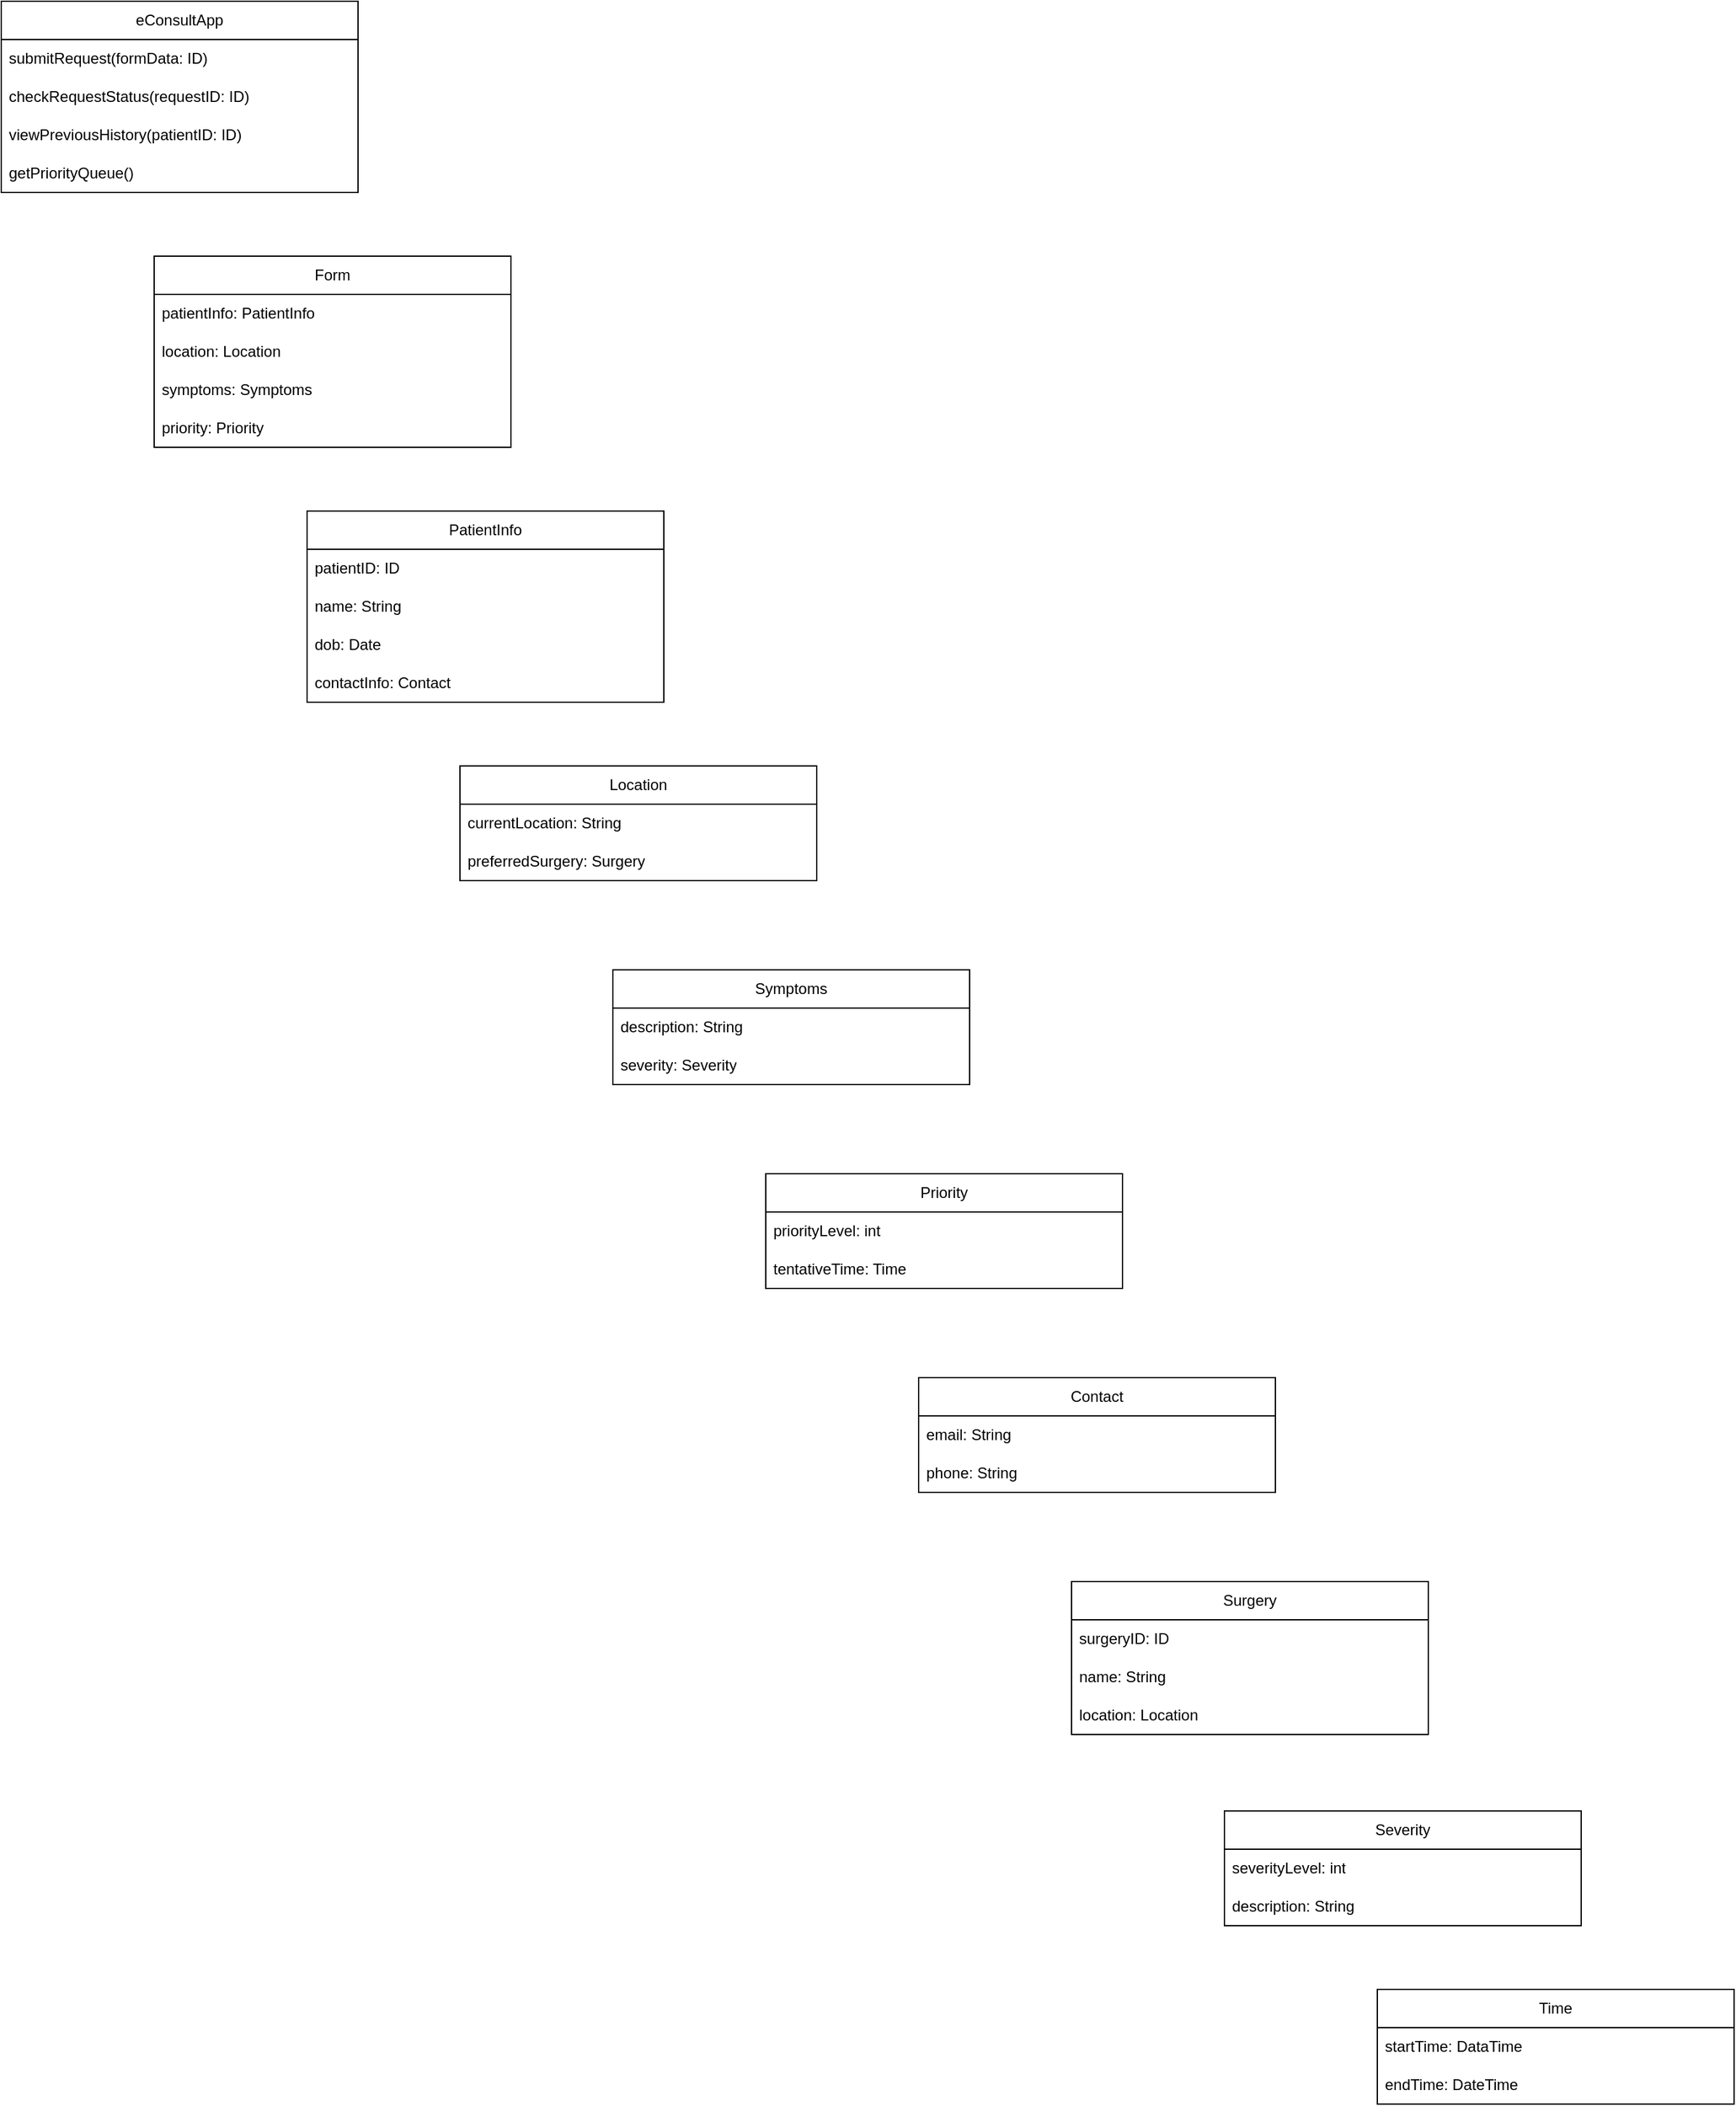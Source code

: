 <mxfile version="22.1.4" type="github">
  <diagram name="Page-1" id="wwd_eXluJ0bZnEYuCGym">
    <mxGraphModel dx="2044" dy="647" grid="1" gridSize="10" guides="1" tooltips="1" connect="1" arrows="1" fold="1" page="1" pageScale="1" pageWidth="850" pageHeight="1100" math="0" shadow="0">
      <root>
        <mxCell id="0" />
        <mxCell id="1" parent="0" />
        <mxCell id="d5RvUP0EsA62XlzifjSe-1" value="eConsultApp" style="swimlane;fontStyle=0;childLayout=stackLayout;horizontal=1;startSize=30;horizontalStack=0;resizeParent=1;resizeParentMax=0;resizeLast=0;collapsible=1;marginBottom=0;whiteSpace=wrap;html=1;" vertex="1" parent="1">
          <mxGeometry x="-760" y="40" width="280" height="150" as="geometry" />
        </mxCell>
        <mxCell id="d5RvUP0EsA62XlzifjSe-2" value="submitRequest(formData: ID)" style="text;strokeColor=none;fillColor=none;align=left;verticalAlign=middle;spacingLeft=4;spacingRight=4;overflow=hidden;points=[[0,0.5],[1,0.5]];portConstraint=eastwest;rotatable=0;whiteSpace=wrap;html=1;" vertex="1" parent="d5RvUP0EsA62XlzifjSe-1">
          <mxGeometry y="30" width="280" height="30" as="geometry" />
        </mxCell>
        <mxCell id="d5RvUP0EsA62XlzifjSe-3" value="checkRequestStatus(requestID: ID)" style="text;strokeColor=none;fillColor=none;align=left;verticalAlign=middle;spacingLeft=4;spacingRight=4;overflow=hidden;points=[[0,0.5],[1,0.5]];portConstraint=eastwest;rotatable=0;whiteSpace=wrap;html=1;" vertex="1" parent="d5RvUP0EsA62XlzifjSe-1">
          <mxGeometry y="60" width="280" height="30" as="geometry" />
        </mxCell>
        <mxCell id="d5RvUP0EsA62XlzifjSe-4" value="viewPreviousHistory(patientID: ID)" style="text;strokeColor=none;fillColor=none;align=left;verticalAlign=middle;spacingLeft=4;spacingRight=4;overflow=hidden;points=[[0,0.5],[1,0.5]];portConstraint=eastwest;rotatable=0;whiteSpace=wrap;html=1;" vertex="1" parent="d5RvUP0EsA62XlzifjSe-1">
          <mxGeometry y="90" width="280" height="30" as="geometry" />
        </mxCell>
        <mxCell id="d5RvUP0EsA62XlzifjSe-57" value="getPriorityQueue()" style="text;strokeColor=none;fillColor=none;align=left;verticalAlign=middle;spacingLeft=4;spacingRight=4;overflow=hidden;points=[[0,0.5],[1,0.5]];portConstraint=eastwest;rotatable=0;whiteSpace=wrap;html=1;" vertex="1" parent="d5RvUP0EsA62XlzifjSe-1">
          <mxGeometry y="120" width="280" height="30" as="geometry" />
        </mxCell>
        <mxCell id="d5RvUP0EsA62XlzifjSe-5" value="Surgery" style="swimlane;fontStyle=0;childLayout=stackLayout;horizontal=1;startSize=30;horizontalStack=0;resizeParent=1;resizeParentMax=0;resizeLast=0;collapsible=1;marginBottom=0;whiteSpace=wrap;html=1;" vertex="1" parent="1">
          <mxGeometry x="80" y="1280" width="280" height="120" as="geometry" />
        </mxCell>
        <mxCell id="d5RvUP0EsA62XlzifjSe-6" value="surgeryID: ID" style="text;strokeColor=none;fillColor=none;align=left;verticalAlign=middle;spacingLeft=4;spacingRight=4;overflow=hidden;points=[[0,0.5],[1,0.5]];portConstraint=eastwest;rotatable=0;whiteSpace=wrap;html=1;" vertex="1" parent="d5RvUP0EsA62XlzifjSe-5">
          <mxGeometry y="30" width="280" height="30" as="geometry" />
        </mxCell>
        <mxCell id="d5RvUP0EsA62XlzifjSe-7" value="name: String" style="text;strokeColor=none;fillColor=none;align=left;verticalAlign=middle;spacingLeft=4;spacingRight=4;overflow=hidden;points=[[0,0.5],[1,0.5]];portConstraint=eastwest;rotatable=0;whiteSpace=wrap;html=1;" vertex="1" parent="d5RvUP0EsA62XlzifjSe-5">
          <mxGeometry y="60" width="280" height="30" as="geometry" />
        </mxCell>
        <mxCell id="d5RvUP0EsA62XlzifjSe-8" value="location: Location" style="text;strokeColor=none;fillColor=none;align=left;verticalAlign=middle;spacingLeft=4;spacingRight=4;overflow=hidden;points=[[0,0.5],[1,0.5]];portConstraint=eastwest;rotatable=0;whiteSpace=wrap;html=1;" vertex="1" parent="d5RvUP0EsA62XlzifjSe-5">
          <mxGeometry y="90" width="280" height="30" as="geometry" />
        </mxCell>
        <mxCell id="d5RvUP0EsA62XlzifjSe-9" value="Form" style="swimlane;fontStyle=0;childLayout=stackLayout;horizontal=1;startSize=30;horizontalStack=0;resizeParent=1;resizeParentMax=0;resizeLast=0;collapsible=1;marginBottom=0;whiteSpace=wrap;html=1;" vertex="1" parent="1">
          <mxGeometry x="-640" y="240" width="280" height="150" as="geometry" />
        </mxCell>
        <mxCell id="d5RvUP0EsA62XlzifjSe-10" value="patientInfo: PatientInfo" style="text;strokeColor=none;fillColor=none;align=left;verticalAlign=middle;spacingLeft=4;spacingRight=4;overflow=hidden;points=[[0,0.5],[1,0.5]];portConstraint=eastwest;rotatable=0;whiteSpace=wrap;html=1;" vertex="1" parent="d5RvUP0EsA62XlzifjSe-9">
          <mxGeometry y="30" width="280" height="30" as="geometry" />
        </mxCell>
        <mxCell id="d5RvUP0EsA62XlzifjSe-12" value="location: Location" style="text;strokeColor=none;fillColor=none;align=left;verticalAlign=middle;spacingLeft=4;spacingRight=4;overflow=hidden;points=[[0,0.5],[1,0.5]];portConstraint=eastwest;rotatable=0;whiteSpace=wrap;html=1;" vertex="1" parent="d5RvUP0EsA62XlzifjSe-9">
          <mxGeometry y="60" width="280" height="30" as="geometry" />
        </mxCell>
        <mxCell id="d5RvUP0EsA62XlzifjSe-58" value="symptoms: Symptoms" style="text;strokeColor=none;fillColor=none;align=left;verticalAlign=middle;spacingLeft=4;spacingRight=4;overflow=hidden;points=[[0,0.5],[1,0.5]];portConstraint=eastwest;rotatable=0;whiteSpace=wrap;html=1;" vertex="1" parent="d5RvUP0EsA62XlzifjSe-9">
          <mxGeometry y="90" width="280" height="30" as="geometry" />
        </mxCell>
        <mxCell id="d5RvUP0EsA62XlzifjSe-59" value="priority: Priority" style="text;strokeColor=none;fillColor=none;align=left;verticalAlign=middle;spacingLeft=4;spacingRight=4;overflow=hidden;points=[[0,0.5],[1,0.5]];portConstraint=eastwest;rotatable=0;whiteSpace=wrap;html=1;" vertex="1" parent="d5RvUP0EsA62XlzifjSe-9">
          <mxGeometry y="120" width="280" height="30" as="geometry" />
        </mxCell>
        <mxCell id="d5RvUP0EsA62XlzifjSe-13" value="PatientInfo" style="swimlane;fontStyle=0;childLayout=stackLayout;horizontal=1;startSize=30;horizontalStack=0;resizeParent=1;resizeParentMax=0;resizeLast=0;collapsible=1;marginBottom=0;whiteSpace=wrap;html=1;" vertex="1" parent="1">
          <mxGeometry x="-520" y="440" width="280" height="150" as="geometry" />
        </mxCell>
        <mxCell id="d5RvUP0EsA62XlzifjSe-14" value="patientID: ID" style="text;strokeColor=none;fillColor=none;align=left;verticalAlign=middle;spacingLeft=4;spacingRight=4;overflow=hidden;points=[[0,0.5],[1,0.5]];portConstraint=eastwest;rotatable=0;whiteSpace=wrap;html=1;" vertex="1" parent="d5RvUP0EsA62XlzifjSe-13">
          <mxGeometry y="30" width="280" height="30" as="geometry" />
        </mxCell>
        <mxCell id="d5RvUP0EsA62XlzifjSe-15" value="name: String" style="text;strokeColor=none;fillColor=none;align=left;verticalAlign=middle;spacingLeft=4;spacingRight=4;overflow=hidden;points=[[0,0.5],[1,0.5]];portConstraint=eastwest;rotatable=0;whiteSpace=wrap;html=1;" vertex="1" parent="d5RvUP0EsA62XlzifjSe-13">
          <mxGeometry y="60" width="280" height="30" as="geometry" />
        </mxCell>
        <mxCell id="d5RvUP0EsA62XlzifjSe-16" value="dob: Date" style="text;strokeColor=none;fillColor=none;align=left;verticalAlign=middle;spacingLeft=4;spacingRight=4;overflow=hidden;points=[[0,0.5],[1,0.5]];portConstraint=eastwest;rotatable=0;whiteSpace=wrap;html=1;" vertex="1" parent="d5RvUP0EsA62XlzifjSe-13">
          <mxGeometry y="90" width="280" height="30" as="geometry" />
        </mxCell>
        <mxCell id="d5RvUP0EsA62XlzifjSe-60" value="contactInfo: Contact" style="text;strokeColor=none;fillColor=none;align=left;verticalAlign=middle;spacingLeft=4;spacingRight=4;overflow=hidden;points=[[0,0.5],[1,0.5]];portConstraint=eastwest;rotatable=0;whiteSpace=wrap;html=1;" vertex="1" parent="d5RvUP0EsA62XlzifjSe-13">
          <mxGeometry y="120" width="280" height="30" as="geometry" />
        </mxCell>
        <mxCell id="d5RvUP0EsA62XlzifjSe-17" value="Severity" style="swimlane;fontStyle=0;childLayout=stackLayout;horizontal=1;startSize=30;horizontalStack=0;resizeParent=1;resizeParentMax=0;resizeLast=0;collapsible=1;marginBottom=0;whiteSpace=wrap;html=1;" vertex="1" parent="1">
          <mxGeometry x="200" y="1460" width="280" height="90" as="geometry" />
        </mxCell>
        <mxCell id="d5RvUP0EsA62XlzifjSe-19" value="severityLevel: int" style="text;strokeColor=none;fillColor=none;align=left;verticalAlign=middle;spacingLeft=4;spacingRight=4;overflow=hidden;points=[[0,0.5],[1,0.5]];portConstraint=eastwest;rotatable=0;whiteSpace=wrap;html=1;" vertex="1" parent="d5RvUP0EsA62XlzifjSe-17">
          <mxGeometry y="30" width="280" height="30" as="geometry" />
        </mxCell>
        <mxCell id="d5RvUP0EsA62XlzifjSe-20" value="description: String" style="text;strokeColor=none;fillColor=none;align=left;verticalAlign=middle;spacingLeft=4;spacingRight=4;overflow=hidden;points=[[0,0.5],[1,0.5]];portConstraint=eastwest;rotatable=0;whiteSpace=wrap;html=1;" vertex="1" parent="d5RvUP0EsA62XlzifjSe-17">
          <mxGeometry y="60" width="280" height="30" as="geometry" />
        </mxCell>
        <mxCell id="d5RvUP0EsA62XlzifjSe-29" value="Contact" style="swimlane;fontStyle=0;childLayout=stackLayout;horizontal=1;startSize=30;horizontalStack=0;resizeParent=1;resizeParentMax=0;resizeLast=0;collapsible=1;marginBottom=0;whiteSpace=wrap;html=1;" vertex="1" parent="1">
          <mxGeometry x="-40" y="1120" width="280" height="90" as="geometry" />
        </mxCell>
        <mxCell id="d5RvUP0EsA62XlzifjSe-30" value="email: String" style="text;strokeColor=none;fillColor=none;align=left;verticalAlign=middle;spacingLeft=4;spacingRight=4;overflow=hidden;points=[[0,0.5],[1,0.5]];portConstraint=eastwest;rotatable=0;whiteSpace=wrap;html=1;" vertex="1" parent="d5RvUP0EsA62XlzifjSe-29">
          <mxGeometry y="30" width="280" height="30" as="geometry" />
        </mxCell>
        <mxCell id="d5RvUP0EsA62XlzifjSe-32" value="phone: String" style="text;strokeColor=none;fillColor=none;align=left;verticalAlign=middle;spacingLeft=4;spacingRight=4;overflow=hidden;points=[[0,0.5],[1,0.5]];portConstraint=eastwest;rotatable=0;whiteSpace=wrap;html=1;" vertex="1" parent="d5RvUP0EsA62XlzifjSe-29">
          <mxGeometry y="60" width="280" height="30" as="geometry" />
        </mxCell>
        <mxCell id="d5RvUP0EsA62XlzifjSe-33" value="Location" style="swimlane;fontStyle=0;childLayout=stackLayout;horizontal=1;startSize=30;horizontalStack=0;resizeParent=1;resizeParentMax=0;resizeLast=0;collapsible=1;marginBottom=0;whiteSpace=wrap;html=1;" vertex="1" parent="1">
          <mxGeometry x="-400" y="640" width="280" height="90" as="geometry" />
        </mxCell>
        <mxCell id="d5RvUP0EsA62XlzifjSe-34" value="currentLocation: String" style="text;strokeColor=none;fillColor=none;align=left;verticalAlign=middle;spacingLeft=4;spacingRight=4;overflow=hidden;points=[[0,0.5],[1,0.5]];portConstraint=eastwest;rotatable=0;whiteSpace=wrap;html=1;" vertex="1" parent="d5RvUP0EsA62XlzifjSe-33">
          <mxGeometry y="30" width="280" height="30" as="geometry" />
        </mxCell>
        <mxCell id="d5RvUP0EsA62XlzifjSe-35" value="preferredSurgery: Surgery" style="text;strokeColor=none;fillColor=none;align=left;verticalAlign=middle;spacingLeft=4;spacingRight=4;overflow=hidden;points=[[0,0.5],[1,0.5]];portConstraint=eastwest;rotatable=0;whiteSpace=wrap;html=1;" vertex="1" parent="d5RvUP0EsA62XlzifjSe-33">
          <mxGeometry y="60" width="280" height="30" as="geometry" />
        </mxCell>
        <mxCell id="d5RvUP0EsA62XlzifjSe-45" value="Time" style="swimlane;fontStyle=0;childLayout=stackLayout;horizontal=1;startSize=30;horizontalStack=0;resizeParent=1;resizeParentMax=0;resizeLast=0;collapsible=1;marginBottom=0;whiteSpace=wrap;html=1;" vertex="1" parent="1">
          <mxGeometry x="320" y="1600" width="280" height="90" as="geometry" />
        </mxCell>
        <mxCell id="d5RvUP0EsA62XlzifjSe-46" value="startTime: DataTime" style="text;strokeColor=none;fillColor=none;align=left;verticalAlign=middle;spacingLeft=4;spacingRight=4;overflow=hidden;points=[[0,0.5],[1,0.5]];portConstraint=eastwest;rotatable=0;whiteSpace=wrap;html=1;" vertex="1" parent="d5RvUP0EsA62XlzifjSe-45">
          <mxGeometry y="30" width="280" height="30" as="geometry" />
        </mxCell>
        <mxCell id="d5RvUP0EsA62XlzifjSe-48" value="endTime: DateTime" style="text;strokeColor=none;fillColor=none;align=left;verticalAlign=middle;spacingLeft=4;spacingRight=4;overflow=hidden;points=[[0,0.5],[1,0.5]];portConstraint=eastwest;rotatable=0;whiteSpace=wrap;html=1;" vertex="1" parent="d5RvUP0EsA62XlzifjSe-45">
          <mxGeometry y="60" width="280" height="30" as="geometry" />
        </mxCell>
        <mxCell id="d5RvUP0EsA62XlzifjSe-49" value="Symptoms" style="swimlane;fontStyle=0;childLayout=stackLayout;horizontal=1;startSize=30;horizontalStack=0;resizeParent=1;resizeParentMax=0;resizeLast=0;collapsible=1;marginBottom=0;whiteSpace=wrap;html=1;" vertex="1" parent="1">
          <mxGeometry x="-280" y="800" width="280" height="90" as="geometry" />
        </mxCell>
        <mxCell id="d5RvUP0EsA62XlzifjSe-51" value="description: String" style="text;strokeColor=none;fillColor=none;align=left;verticalAlign=middle;spacingLeft=4;spacingRight=4;overflow=hidden;points=[[0,0.5],[1,0.5]];portConstraint=eastwest;rotatable=0;whiteSpace=wrap;html=1;" vertex="1" parent="d5RvUP0EsA62XlzifjSe-49">
          <mxGeometry y="30" width="280" height="30" as="geometry" />
        </mxCell>
        <mxCell id="d5RvUP0EsA62XlzifjSe-52" value="severity: Severity" style="text;strokeColor=none;fillColor=none;align=left;verticalAlign=middle;spacingLeft=4;spacingRight=4;overflow=hidden;points=[[0,0.5],[1,0.5]];portConstraint=eastwest;rotatable=0;whiteSpace=wrap;html=1;" vertex="1" parent="d5RvUP0EsA62XlzifjSe-49">
          <mxGeometry y="60" width="280" height="30" as="geometry" />
        </mxCell>
        <mxCell id="d5RvUP0EsA62XlzifjSe-53" value="Priority" style="swimlane;fontStyle=0;childLayout=stackLayout;horizontal=1;startSize=30;horizontalStack=0;resizeParent=1;resizeParentMax=0;resizeLast=0;collapsible=1;marginBottom=0;whiteSpace=wrap;html=1;" vertex="1" parent="1">
          <mxGeometry x="-160" y="960" width="280" height="90" as="geometry" />
        </mxCell>
        <mxCell id="d5RvUP0EsA62XlzifjSe-54" value="priorityLevel: int" style="text;strokeColor=none;fillColor=none;align=left;verticalAlign=middle;spacingLeft=4;spacingRight=4;overflow=hidden;points=[[0,0.5],[1,0.5]];portConstraint=eastwest;rotatable=0;whiteSpace=wrap;html=1;" vertex="1" parent="d5RvUP0EsA62XlzifjSe-53">
          <mxGeometry y="30" width="280" height="30" as="geometry" />
        </mxCell>
        <mxCell id="d5RvUP0EsA62XlzifjSe-56" value="tentativeTime: Time" style="text;strokeColor=none;fillColor=none;align=left;verticalAlign=middle;spacingLeft=4;spacingRight=4;overflow=hidden;points=[[0,0.5],[1,0.5]];portConstraint=eastwest;rotatable=0;whiteSpace=wrap;html=1;" vertex="1" parent="d5RvUP0EsA62XlzifjSe-53">
          <mxGeometry y="60" width="280" height="30" as="geometry" />
        </mxCell>
      </root>
    </mxGraphModel>
  </diagram>
</mxfile>
